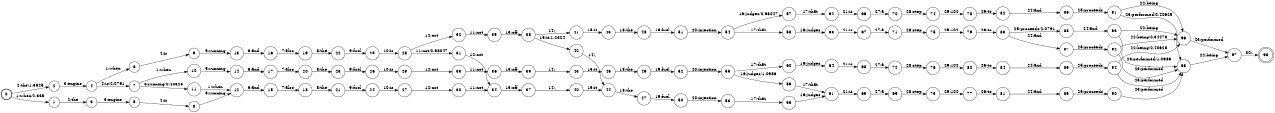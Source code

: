 digraph FST {
rankdir = LR;
size = "8.5,11";
label = "";
center = 1;
orientation = Portrait;
ranksep = "0.4";
nodesep = "0.25";
0 [label = "0", shape = circle, style = bold, fontsize = 14]
	0 -> 1 [label = "1:when/2.335", fontsize = 14];
	0 -> 2 [label = "2:the/1.3545", fontsize = 14];
1 [label = "1", shape = circle, style = solid, fontsize = 14]
	1 -> 3 [label = "2:the", fontsize = 14];
2 [label = "2", shape = circle, style = solid, fontsize = 14]
	2 -> 4 [label = "3:engine", fontsize = 14];
3 [label = "3", shape = circle, style = solid, fontsize = 14]
	3 -> 5 [label = "3:engine", fontsize = 14];
4 [label = "4", shape = circle, style = solid, fontsize = 14]
	4 -> 6 [label = "1:when", fontsize = 14];
	4 -> 7 [label = "4:is/2.0791", fontsize = 14];
5 [label = "5", shape = circle, style = solid, fontsize = 14]
	5 -> 8 [label = "4:is", fontsize = 14];
6 [label = "6", shape = circle, style = solid, fontsize = 14]
	6 -> 9 [label = "4:is", fontsize = 14];
7 [label = "7", shape = circle, style = solid, fontsize = 14]
	7 -> 10 [label = "1:when", fontsize = 14];
	7 -> 11 [label = "5:running/0.40625", fontsize = 14];
8 [label = "8", shape = circle, style = solid, fontsize = 14]
	8 -> 12 [label = "5:running", fontsize = 14];
9 [label = "9", shape = circle, style = solid, fontsize = 14]
	9 -> 13 [label = "5:running", fontsize = 14];
10 [label = "10", shape = circle, style = solid, fontsize = 14]
	10 -> 14 [label = "5:running", fontsize = 14];
11 [label = "11", shape = circle, style = solid, fontsize = 14]
	11 -> 12 [label = "1:when", fontsize = 14];
12 [label = "12", shape = circle, style = solid, fontsize = 14]
	12 -> 15 [label = "6:and", fontsize = 14];
13 [label = "13", shape = circle, style = solid, fontsize = 14]
	13 -> 16 [label = "6:and", fontsize = 14];
14 [label = "14", shape = circle, style = solid, fontsize = 14]
	14 -> 17 [label = "6:and", fontsize = 14];
15 [label = "15", shape = circle, style = solid, fontsize = 14]
	15 -> 18 [label = "7:also", fontsize = 14];
16 [label = "16", shape = circle, style = solid, fontsize = 14]
	16 -> 19 [label = "7:also", fontsize = 14];
17 [label = "17", shape = circle, style = solid, fontsize = 14]
	17 -> 20 [label = "7:also", fontsize = 14];
18 [label = "18", shape = circle, style = solid, fontsize = 14]
	18 -> 21 [label = "8:the", fontsize = 14];
19 [label = "19", shape = circle, style = solid, fontsize = 14]
	19 -> 22 [label = "8:the", fontsize = 14];
20 [label = "20", shape = circle, style = solid, fontsize = 14]
	20 -> 23 [label = "8:the", fontsize = 14];
21 [label = "21", shape = circle, style = solid, fontsize = 14]
	21 -> 24 [label = "9:fuel", fontsize = 14];
22 [label = "22", shape = circle, style = solid, fontsize = 14]
	22 -> 25 [label = "9:fuel", fontsize = 14];
23 [label = "23", shape = circle, style = solid, fontsize = 14]
	23 -> 26 [label = "9:fuel", fontsize = 14];
24 [label = "24", shape = circle, style = solid, fontsize = 14]
	24 -> 27 [label = "10:is", fontsize = 14];
25 [label = "25", shape = circle, style = solid, fontsize = 14]
	25 -> 28 [label = "10:is", fontsize = 14];
26 [label = "26", shape = circle, style = solid, fontsize = 14]
	26 -> 29 [label = "10:is", fontsize = 14];
27 [label = "27", shape = circle, style = solid, fontsize = 14]
	27 -> 30 [label = "12:cut", fontsize = 14];
28 [label = "28", shape = circle, style = solid, fontsize = 14]
	28 -> 31 [label = "11:not/0.98047", fontsize = 14];
	28 -> 32 [label = "12:cut", fontsize = 14];
29 [label = "29", shape = circle, style = solid, fontsize = 14]
	29 -> 33 [label = "12:cut", fontsize = 14];
30 [label = "30", shape = circle, style = solid, fontsize = 14]
	30 -> 34 [label = "11:not", fontsize = 14];
31 [label = "31", shape = circle, style = solid, fontsize = 14]
	31 -> 34 [label = "12:cut", fontsize = 14];
32 [label = "32", shape = circle, style = solid, fontsize = 14]
	32 -> 35 [label = "11:not", fontsize = 14];
33 [label = "33", shape = circle, style = solid, fontsize = 14]
	33 -> 36 [label = "11:not", fontsize = 14];
34 [label = "34", shape = circle, style = solid, fontsize = 14]
	34 -> 37 [label = "13:off", fontsize = 14];
35 [label = "35", shape = circle, style = solid, fontsize = 14]
	35 -> 38 [label = "13:off", fontsize = 14];
36 [label = "36", shape = circle, style = solid, fontsize = 14]
	36 -> 39 [label = "13:off", fontsize = 14];
37 [label = "37", shape = circle, style = solid, fontsize = 14]
	37 -> 40 [label = "14:,", fontsize = 14];
38 [label = "38", shape = circle, style = solid, fontsize = 14]
	38 -> 41 [label = "14:,", fontsize = 14];
	38 -> 42 [label = "15:it/1.2324", fontsize = 14];
39 [label = "39", shape = circle, style = solid, fontsize = 14]
	39 -> 43 [label = "14:,", fontsize = 14];
40 [label = "40", shape = circle, style = solid, fontsize = 14]
	40 -> 44 [label = "15:it", fontsize = 14];
41 [label = "41", shape = circle, style = solid, fontsize = 14]
	41 -> 45 [label = "15:it", fontsize = 14];
42 [label = "42", shape = circle, style = solid, fontsize = 14]
	42 -> 44 [label = "14:,", fontsize = 14];
43 [label = "43", shape = circle, style = solid, fontsize = 14]
	43 -> 46 [label = "15:it", fontsize = 14];
44 [label = "44", shape = circle, style = solid, fontsize = 14]
	44 -> 47 [label = "18:the", fontsize = 14];
45 [label = "45", shape = circle, style = solid, fontsize = 14]
	45 -> 48 [label = "18:the", fontsize = 14];
46 [label = "46", shape = circle, style = solid, fontsize = 14]
	46 -> 49 [label = "18:the", fontsize = 14];
47 [label = "47", shape = circle, style = solid, fontsize = 14]
	47 -> 50 [label = "19:fuel", fontsize = 14];
48 [label = "48", shape = circle, style = solid, fontsize = 14]
	48 -> 51 [label = "19:fuel", fontsize = 14];
49 [label = "49", shape = circle, style = solid, fontsize = 14]
	49 -> 52 [label = "19:fuel", fontsize = 14];
50 [label = "50", shape = circle, style = solid, fontsize = 14]
	50 -> 53 [label = "20:injection", fontsize = 14];
51 [label = "51", shape = circle, style = solid, fontsize = 14]
	51 -> 54 [label = "20:injection", fontsize = 14];
52 [label = "52", shape = circle, style = solid, fontsize = 14]
	52 -> 55 [label = "20:injection", fontsize = 14];
53 [label = "53", shape = circle, style = solid, fontsize = 14]
	53 -> 56 [label = "17:that", fontsize = 14];
54 [label = "54", shape = circle, style = solid, fontsize = 14]
	54 -> 57 [label = "16:judges/0.98047", fontsize = 14];
	54 -> 58 [label = "17:that", fontsize = 14];
55 [label = "55", shape = circle, style = solid, fontsize = 14]
	55 -> 59 [label = "16:judges/1.0986", fontsize = 14];
	55 -> 60 [label = "17:that", fontsize = 14];
56 [label = "56", shape = circle, style = solid, fontsize = 14]
	56 -> 61 [label = "16:judges", fontsize = 14];
57 [label = "57", shape = circle, style = solid, fontsize = 14]
	57 -> 62 [label = "17:that", fontsize = 14];
58 [label = "58", shape = circle, style = solid, fontsize = 14]
	58 -> 63 [label = "16:judges", fontsize = 14];
59 [label = "59", shape = circle, style = solid, fontsize = 14]
	59 -> 61 [label = "17:that", fontsize = 14];
60 [label = "60", shape = circle, style = solid, fontsize = 14]
	60 -> 64 [label = "16:judges", fontsize = 14];
61 [label = "61", shape = circle, style = solid, fontsize = 14]
	61 -> 65 [label = "21:is", fontsize = 14];
62 [label = "62", shape = circle, style = solid, fontsize = 14]
	62 -> 66 [label = "21:is", fontsize = 14];
63 [label = "63", shape = circle, style = solid, fontsize = 14]
	63 -> 67 [label = "21:is", fontsize = 14];
64 [label = "64", shape = circle, style = solid, fontsize = 14]
	64 -> 68 [label = "21:is", fontsize = 14];
65 [label = "65", shape = circle, style = solid, fontsize = 14]
	65 -> 69 [label = "27:a", fontsize = 14];
66 [label = "66", shape = circle, style = solid, fontsize = 14]
	66 -> 70 [label = "27:a", fontsize = 14];
67 [label = "67", shape = circle, style = solid, fontsize = 14]
	67 -> 71 [label = "27:a", fontsize = 14];
68 [label = "68", shape = circle, style = solid, fontsize = 14]
	68 -> 72 [label = "27:a", fontsize = 14];
69 [label = "69", shape = circle, style = solid, fontsize = 14]
	69 -> 73 [label = "28:step", fontsize = 14];
70 [label = "70", shape = circle, style = solid, fontsize = 14]
	70 -> 74 [label = "28:step", fontsize = 14];
71 [label = "71", shape = circle, style = solid, fontsize = 14]
	71 -> 75 [label = "28:step", fontsize = 14];
72 [label = "72", shape = circle, style = solid, fontsize = 14]
	72 -> 76 [label = "28:step", fontsize = 14];
73 [label = "73", shape = circle, style = solid, fontsize = 14]
	73 -> 77 [label = "29:102", fontsize = 14];
74 [label = "74", shape = circle, style = solid, fontsize = 14]
	74 -> 78 [label = "29:102", fontsize = 14];
75 [label = "75", shape = circle, style = solid, fontsize = 14]
	75 -> 79 [label = "29:102", fontsize = 14];
76 [label = "76", shape = circle, style = solid, fontsize = 14]
	76 -> 80 [label = "29:102", fontsize = 14];
77 [label = "77", shape = circle, style = solid, fontsize = 14]
	77 -> 81 [label = "26:to", fontsize = 14];
78 [label = "78", shape = circle, style = solid, fontsize = 14]
	78 -> 82 [label = "26:to", fontsize = 14];
79 [label = "79", shape = circle, style = solid, fontsize = 14]
	79 -> 83 [label = "26:to", fontsize = 14];
80 [label = "80", shape = circle, style = solid, fontsize = 14]
	80 -> 84 [label = "26:to", fontsize = 14];
81 [label = "81", shape = circle, style = solid, fontsize = 14]
	81 -> 85 [label = "24:and", fontsize = 14];
82 [label = "82", shape = circle, style = solid, fontsize = 14]
	82 -> 86 [label = "24:and", fontsize = 14];
83 [label = "83", shape = circle, style = solid, fontsize = 14]
	83 -> 87 [label = "24:and", fontsize = 14];
	83 -> 88 [label = "25:proceeds/2.0791", fontsize = 14];
84 [label = "84", shape = circle, style = solid, fontsize = 14]
	84 -> 89 [label = "24:and", fontsize = 14];
85 [label = "85", shape = circle, style = solid, fontsize = 14]
	85 -> 90 [label = "25:proceeds", fontsize = 14];
86 [label = "86", shape = circle, style = solid, fontsize = 14]
	86 -> 91 [label = "25:proceeds", fontsize = 14];
87 [label = "87", shape = circle, style = solid, fontsize = 14]
	87 -> 92 [label = "25:proceeds", fontsize = 14];
88 [label = "88", shape = circle, style = solid, fontsize = 14]
	88 -> 93 [label = "24:and", fontsize = 14];
89 [label = "89", shape = circle, style = solid, fontsize = 14]
	89 -> 94 [label = "25:proceeds", fontsize = 14];
90 [label = "90", shape = circle, style = solid, fontsize = 14]
	90 -> 95 [label = "23:performed", fontsize = 14];
91 [label = "91", shape = circle, style = solid, fontsize = 14]
	91 -> 96 [label = "22:being", fontsize = 14];
	91 -> 95 [label = "23:performed/0.40625", fontsize = 14];
92 [label = "92", shape = circle, style = solid, fontsize = 14]
	92 -> 96 [label = "22:being/0.34473", fontsize = 14];
	92 -> 95 [label = "23:performed", fontsize = 14];
93 [label = "93", shape = circle, style = solid, fontsize = 14]
	93 -> 96 [label = "22:being", fontsize = 14];
	93 -> 95 [label = "23:performed/1.0986", fontsize = 14];
94 [label = "94", shape = circle, style = solid, fontsize = 14]
	94 -> 96 [label = "22:being/0.40625", fontsize = 14];
	94 -> 95 [label = "23:performed", fontsize = 14];
95 [label = "95", shape = circle, style = solid, fontsize = 14]
	95 -> 97 [label = "22:being", fontsize = 14];
96 [label = "96", shape = circle, style = solid, fontsize = 14]
	96 -> 97 [label = "23:performed", fontsize = 14];
97 [label = "97", shape = circle, style = solid, fontsize = 14]
	97 -> 98 [label = "30:.", fontsize = 14];
98 [label = "98", shape = doublecircle, style = solid, fontsize = 14]
}
